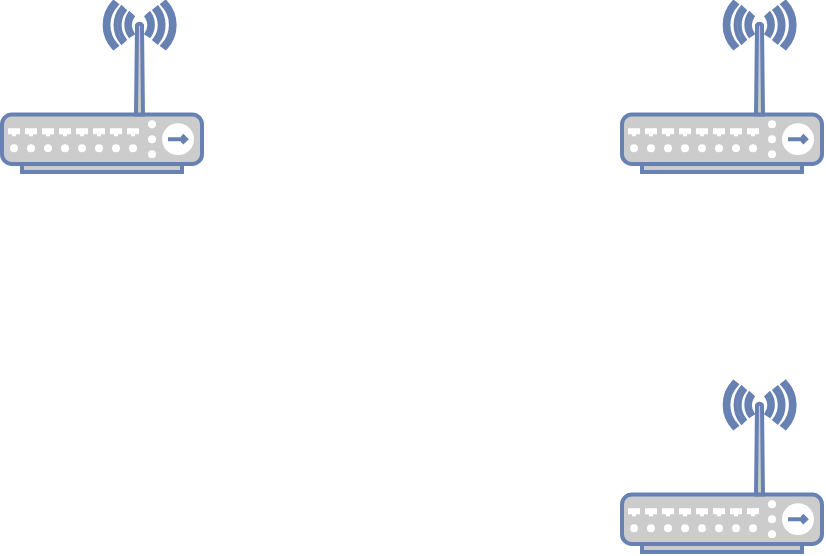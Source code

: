 <mxfile version="21.5.2" type="github">
  <diagram name="Page-1" id="VFRWDgxxv4eTWvXVUjLN">
    <mxGraphModel dx="1050" dy="555" grid="1" gridSize="10" guides="1" tooltips="1" connect="1" arrows="1" fold="1" page="1" pageScale="1" pageWidth="850" pageHeight="1100" math="0" shadow="0">
      <root>
        <mxCell id="0" />
        <mxCell id="1" parent="0" />
        <mxCell id="tMK-UNMMJ-_xrknyxAuZ-1" value="" style="fontColor=#0066CC;verticalAlign=top;verticalLabelPosition=bottom;labelPosition=center;align=center;html=1;outlineConnect=0;fillColor=#CCCCCC;strokeColor=#6881B3;gradientColor=none;gradientDirection=north;strokeWidth=2;shape=mxgraph.networks.wireless_hub;" vertex="1" parent="1">
          <mxGeometry x="490" y="210" width="100" height="85" as="geometry" />
        </mxCell>
        <mxCell id="tMK-UNMMJ-_xrknyxAuZ-2" value="" style="fontColor=#0066CC;verticalAlign=top;verticalLabelPosition=bottom;labelPosition=center;align=center;html=1;outlineConnect=0;fillColor=#CCCCCC;strokeColor=#6881B3;gradientColor=none;gradientDirection=north;strokeWidth=2;shape=mxgraph.networks.wireless_hub;" vertex="1" parent="1">
          <mxGeometry x="490" y="20" width="100" height="85" as="geometry" />
        </mxCell>
        <mxCell id="tMK-UNMMJ-_xrknyxAuZ-3" value="" style="fontColor=#0066CC;verticalAlign=top;verticalLabelPosition=bottom;labelPosition=center;align=center;html=1;outlineConnect=0;fillColor=#CCCCCC;strokeColor=#6881B3;gradientColor=none;gradientDirection=north;strokeWidth=2;shape=mxgraph.networks.wireless_hub;" vertex="1" parent="1">
          <mxGeometry x="180" y="20" width="100" height="85" as="geometry" />
        </mxCell>
      </root>
    </mxGraphModel>
  </diagram>
</mxfile>
